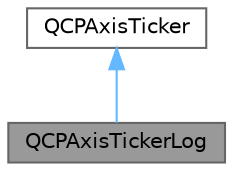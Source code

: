digraph "QCPAxisTickerLog"
{
 // LATEX_PDF_SIZE
  bgcolor="transparent";
  edge [fontname=Helvetica,fontsize=10,labelfontname=Helvetica,labelfontsize=10];
  node [fontname=Helvetica,fontsize=10,shape=box,height=0.2,width=0.4];
  Node1 [label="QCPAxisTickerLog",height=0.2,width=0.4,color="gray40", fillcolor="grey60", style="filled", fontcolor="black",tooltip="Specialized axis ticker suited for logarithmic axes"];
  Node2 -> Node1 [dir="back",color="steelblue1",style="solid"];
  Node2 [label="QCPAxisTicker",height=0.2,width=0.4,color="gray40", fillcolor="white", style="filled",URL="$class_q_c_p_axis_ticker.html",tooltip="The base class tick generator used by QCPAxis to create tick positions and tick labels"];
}
